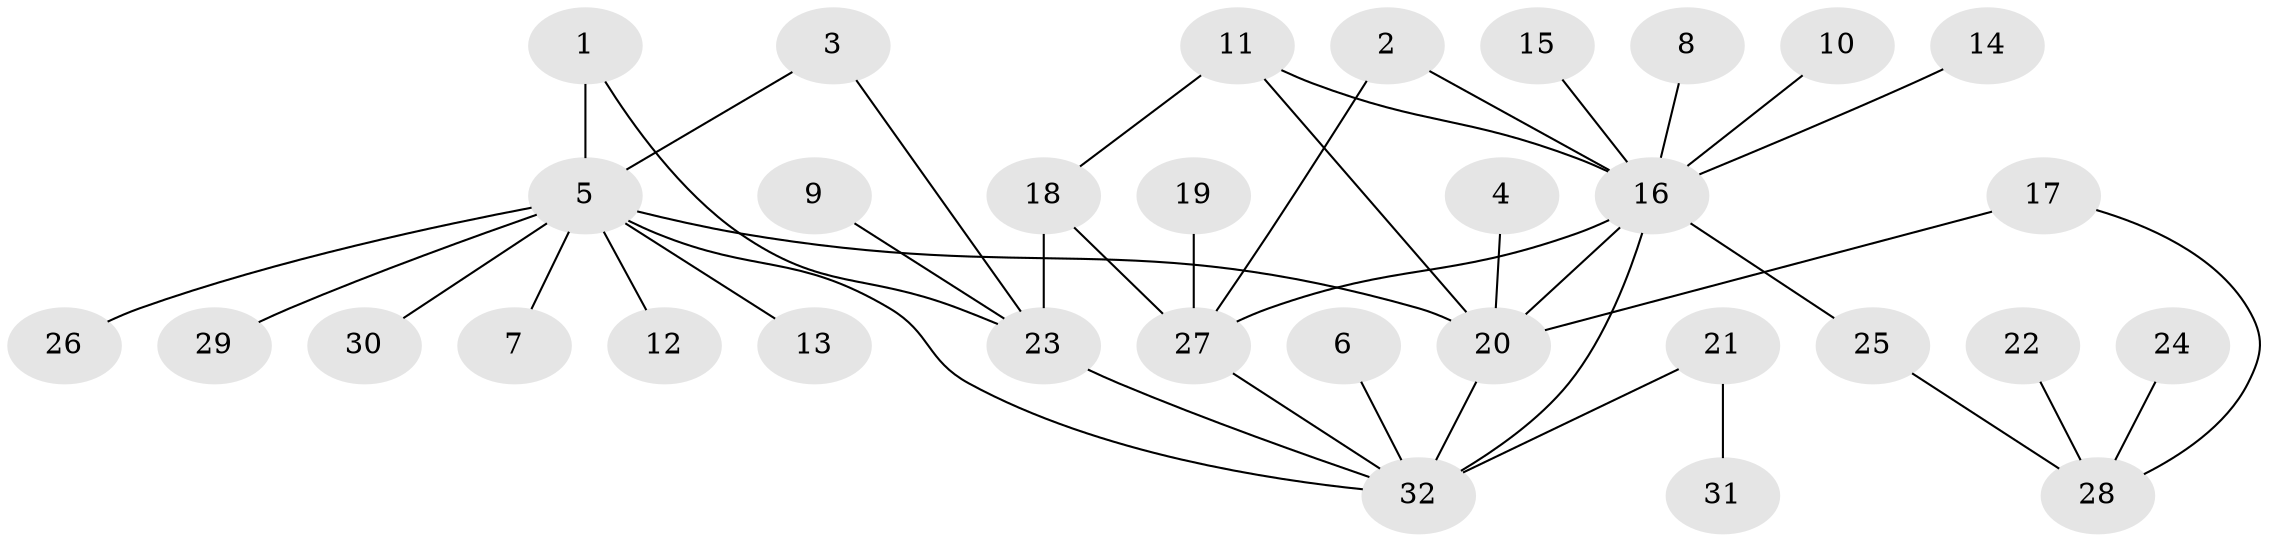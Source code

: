 // original degree distribution, {9: 0.015625, 5: 0.03125, 8: 0.03125, 7: 0.03125, 1: 0.515625, 4: 0.046875, 3: 0.125, 2: 0.171875, 6: 0.03125}
// Generated by graph-tools (version 1.1) at 2025/49/03/09/25 03:49:49]
// undirected, 32 vertices, 41 edges
graph export_dot {
graph [start="1"]
  node [color=gray90,style=filled];
  1;
  2;
  3;
  4;
  5;
  6;
  7;
  8;
  9;
  10;
  11;
  12;
  13;
  14;
  15;
  16;
  17;
  18;
  19;
  20;
  21;
  22;
  23;
  24;
  25;
  26;
  27;
  28;
  29;
  30;
  31;
  32;
  1 -- 5 [weight=2.0];
  1 -- 23 [weight=1.0];
  2 -- 16 [weight=1.0];
  2 -- 27 [weight=1.0];
  3 -- 5 [weight=1.0];
  3 -- 23 [weight=1.0];
  4 -- 20 [weight=1.0];
  5 -- 7 [weight=1.0];
  5 -- 12 [weight=1.0];
  5 -- 13 [weight=1.0];
  5 -- 20 [weight=1.0];
  5 -- 26 [weight=1.0];
  5 -- 29 [weight=1.0];
  5 -- 30 [weight=1.0];
  5 -- 32 [weight=1.0];
  6 -- 32 [weight=1.0];
  8 -- 16 [weight=1.0];
  9 -- 23 [weight=1.0];
  10 -- 16 [weight=1.0];
  11 -- 16 [weight=1.0];
  11 -- 18 [weight=1.0];
  11 -- 20 [weight=1.0];
  14 -- 16 [weight=1.0];
  15 -- 16 [weight=1.0];
  16 -- 20 [weight=2.0];
  16 -- 25 [weight=1.0];
  16 -- 27 [weight=1.0];
  16 -- 32 [weight=1.0];
  17 -- 20 [weight=1.0];
  17 -- 28 [weight=1.0];
  18 -- 23 [weight=1.0];
  18 -- 27 [weight=1.0];
  19 -- 27 [weight=1.0];
  20 -- 32 [weight=1.0];
  21 -- 31 [weight=1.0];
  21 -- 32 [weight=2.0];
  22 -- 28 [weight=1.0];
  23 -- 32 [weight=1.0];
  24 -- 28 [weight=1.0];
  25 -- 28 [weight=1.0];
  27 -- 32 [weight=1.0];
}

